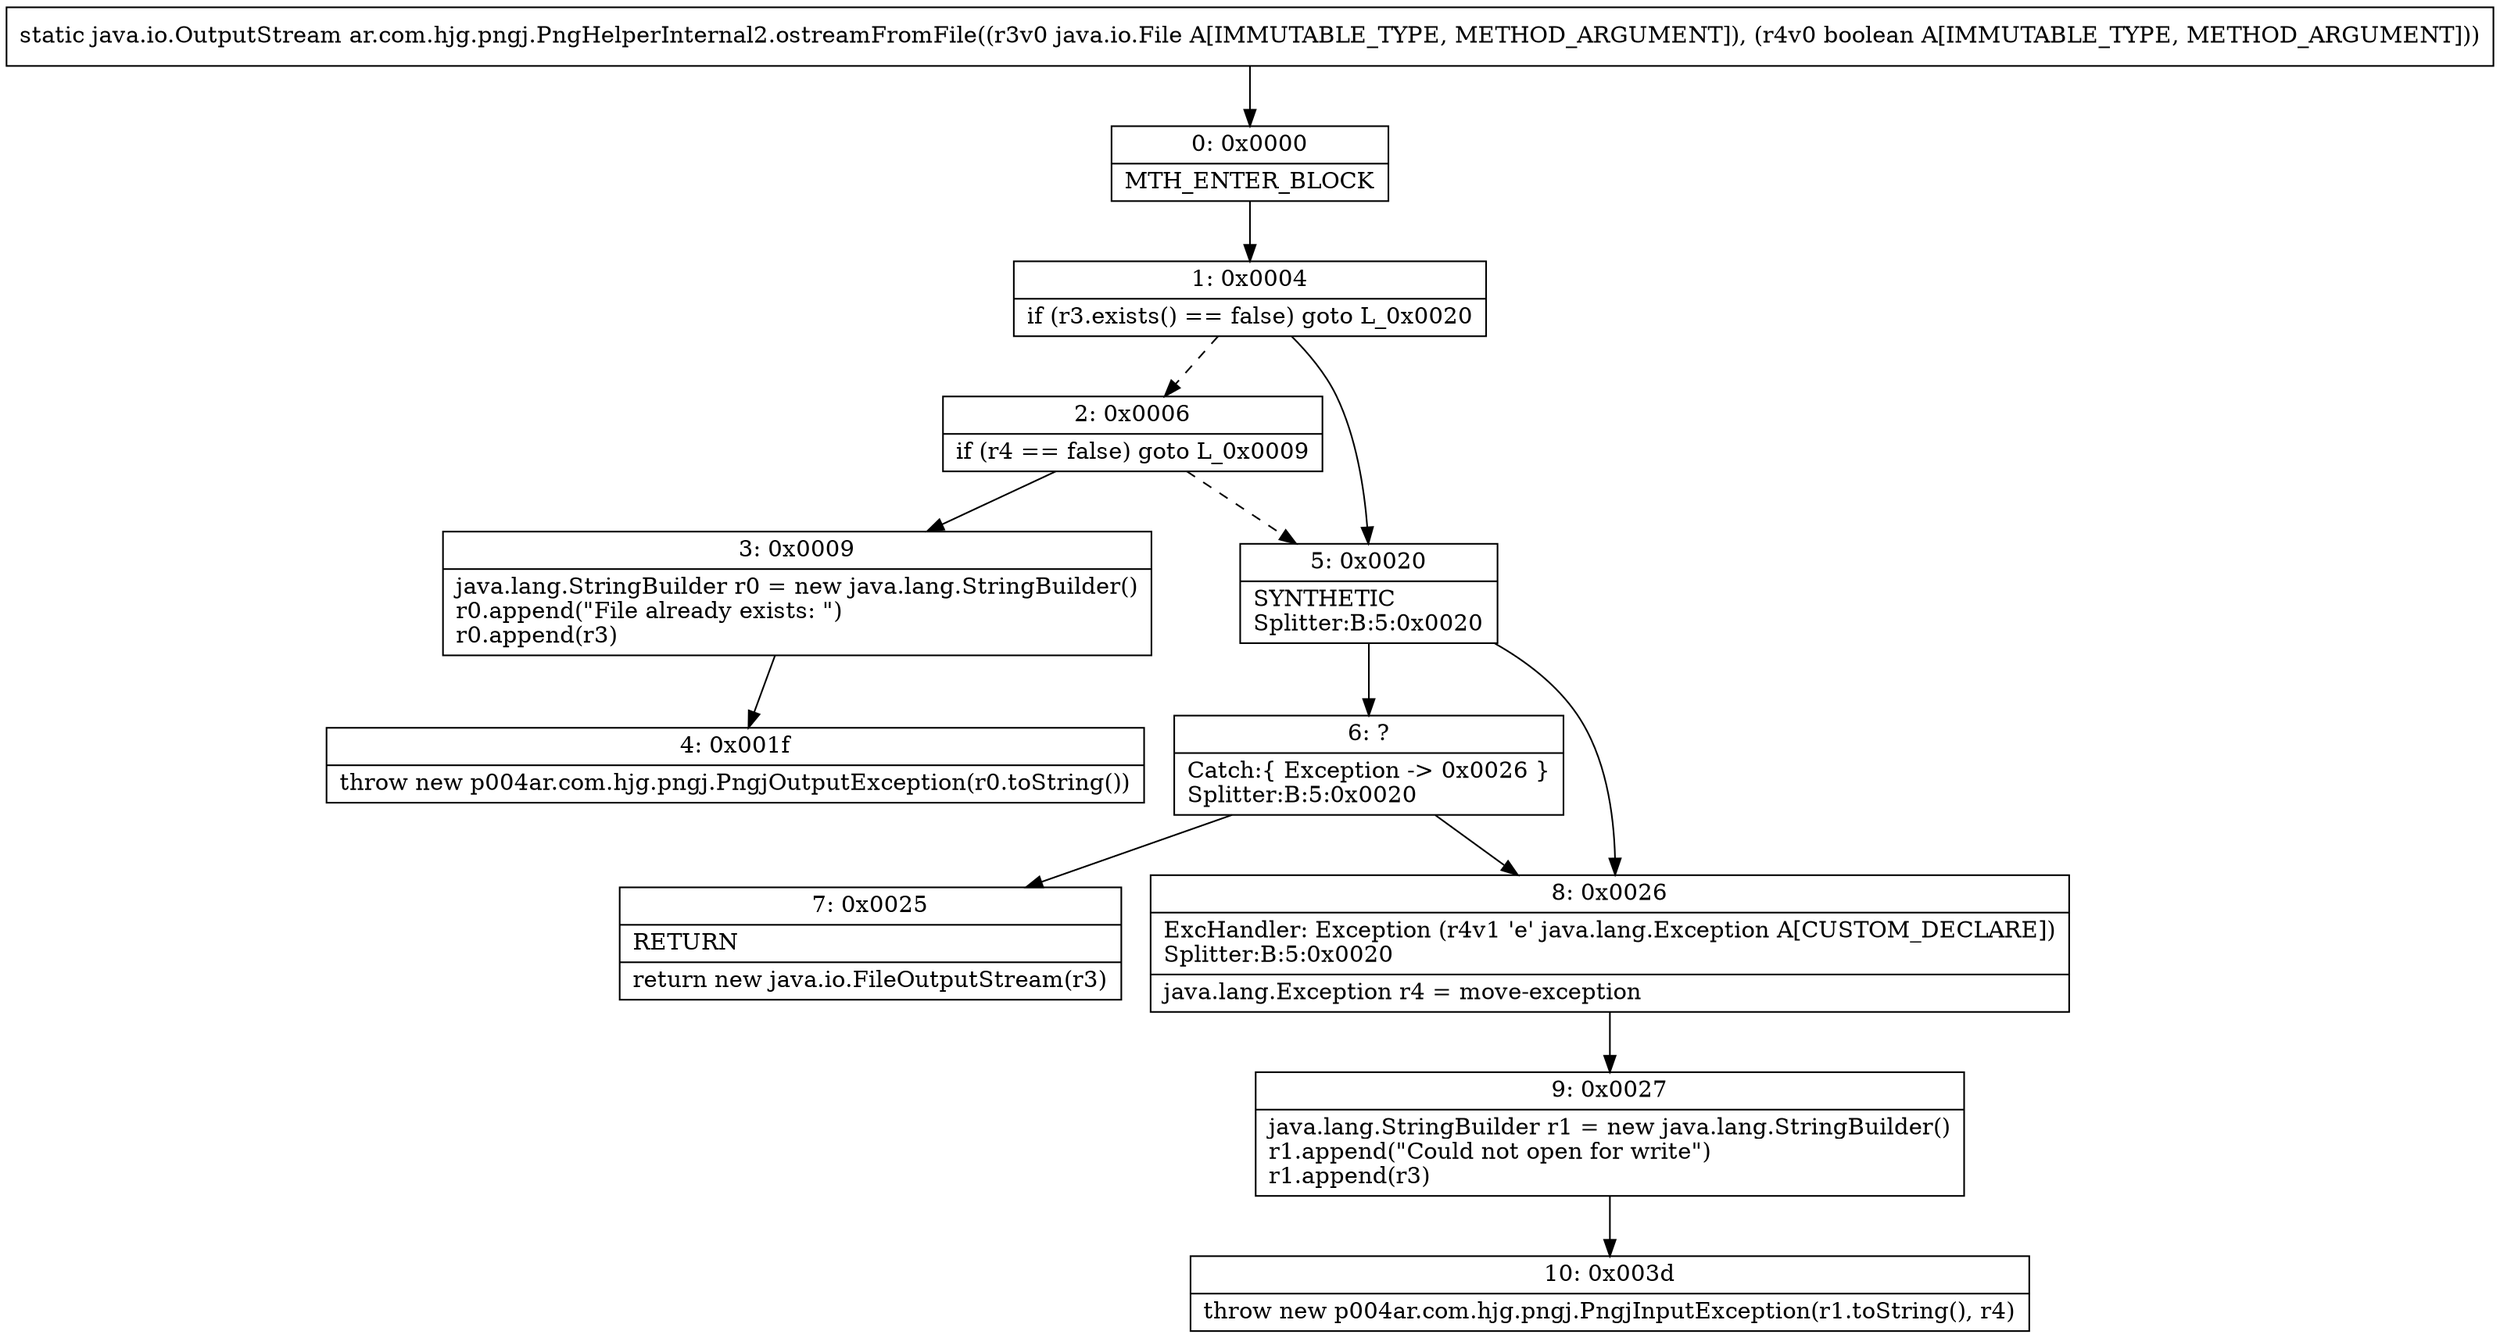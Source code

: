 digraph "CFG forar.com.hjg.pngj.PngHelperInternal2.ostreamFromFile(Ljava\/io\/File;Z)Ljava\/io\/OutputStream;" {
Node_0 [shape=record,label="{0\:\ 0x0000|MTH_ENTER_BLOCK\l}"];
Node_1 [shape=record,label="{1\:\ 0x0004|if (r3.exists() == false) goto L_0x0020\l}"];
Node_2 [shape=record,label="{2\:\ 0x0006|if (r4 == false) goto L_0x0009\l}"];
Node_3 [shape=record,label="{3\:\ 0x0009|java.lang.StringBuilder r0 = new java.lang.StringBuilder()\lr0.append(\"File already exists: \")\lr0.append(r3)\l}"];
Node_4 [shape=record,label="{4\:\ 0x001f|throw new p004ar.com.hjg.pngj.PngjOutputException(r0.toString())\l}"];
Node_5 [shape=record,label="{5\:\ 0x0020|SYNTHETIC\lSplitter:B:5:0x0020\l}"];
Node_6 [shape=record,label="{6\:\ ?|Catch:\{ Exception \-\> 0x0026 \}\lSplitter:B:5:0x0020\l}"];
Node_7 [shape=record,label="{7\:\ 0x0025|RETURN\l|return new java.io.FileOutputStream(r3)\l}"];
Node_8 [shape=record,label="{8\:\ 0x0026|ExcHandler: Exception (r4v1 'e' java.lang.Exception A[CUSTOM_DECLARE])\lSplitter:B:5:0x0020\l|java.lang.Exception r4 = move\-exception\l}"];
Node_9 [shape=record,label="{9\:\ 0x0027|java.lang.StringBuilder r1 = new java.lang.StringBuilder()\lr1.append(\"Could not open for write\")\lr1.append(r3)\l}"];
Node_10 [shape=record,label="{10\:\ 0x003d|throw new p004ar.com.hjg.pngj.PngjInputException(r1.toString(), r4)\l}"];
MethodNode[shape=record,label="{static java.io.OutputStream ar.com.hjg.pngj.PngHelperInternal2.ostreamFromFile((r3v0 java.io.File A[IMMUTABLE_TYPE, METHOD_ARGUMENT]), (r4v0 boolean A[IMMUTABLE_TYPE, METHOD_ARGUMENT])) }"];
MethodNode -> Node_0;
Node_0 -> Node_1;
Node_1 -> Node_2[style=dashed];
Node_1 -> Node_5;
Node_2 -> Node_3;
Node_2 -> Node_5[style=dashed];
Node_3 -> Node_4;
Node_5 -> Node_6;
Node_5 -> Node_8;
Node_6 -> Node_7;
Node_6 -> Node_8;
Node_8 -> Node_9;
Node_9 -> Node_10;
}

